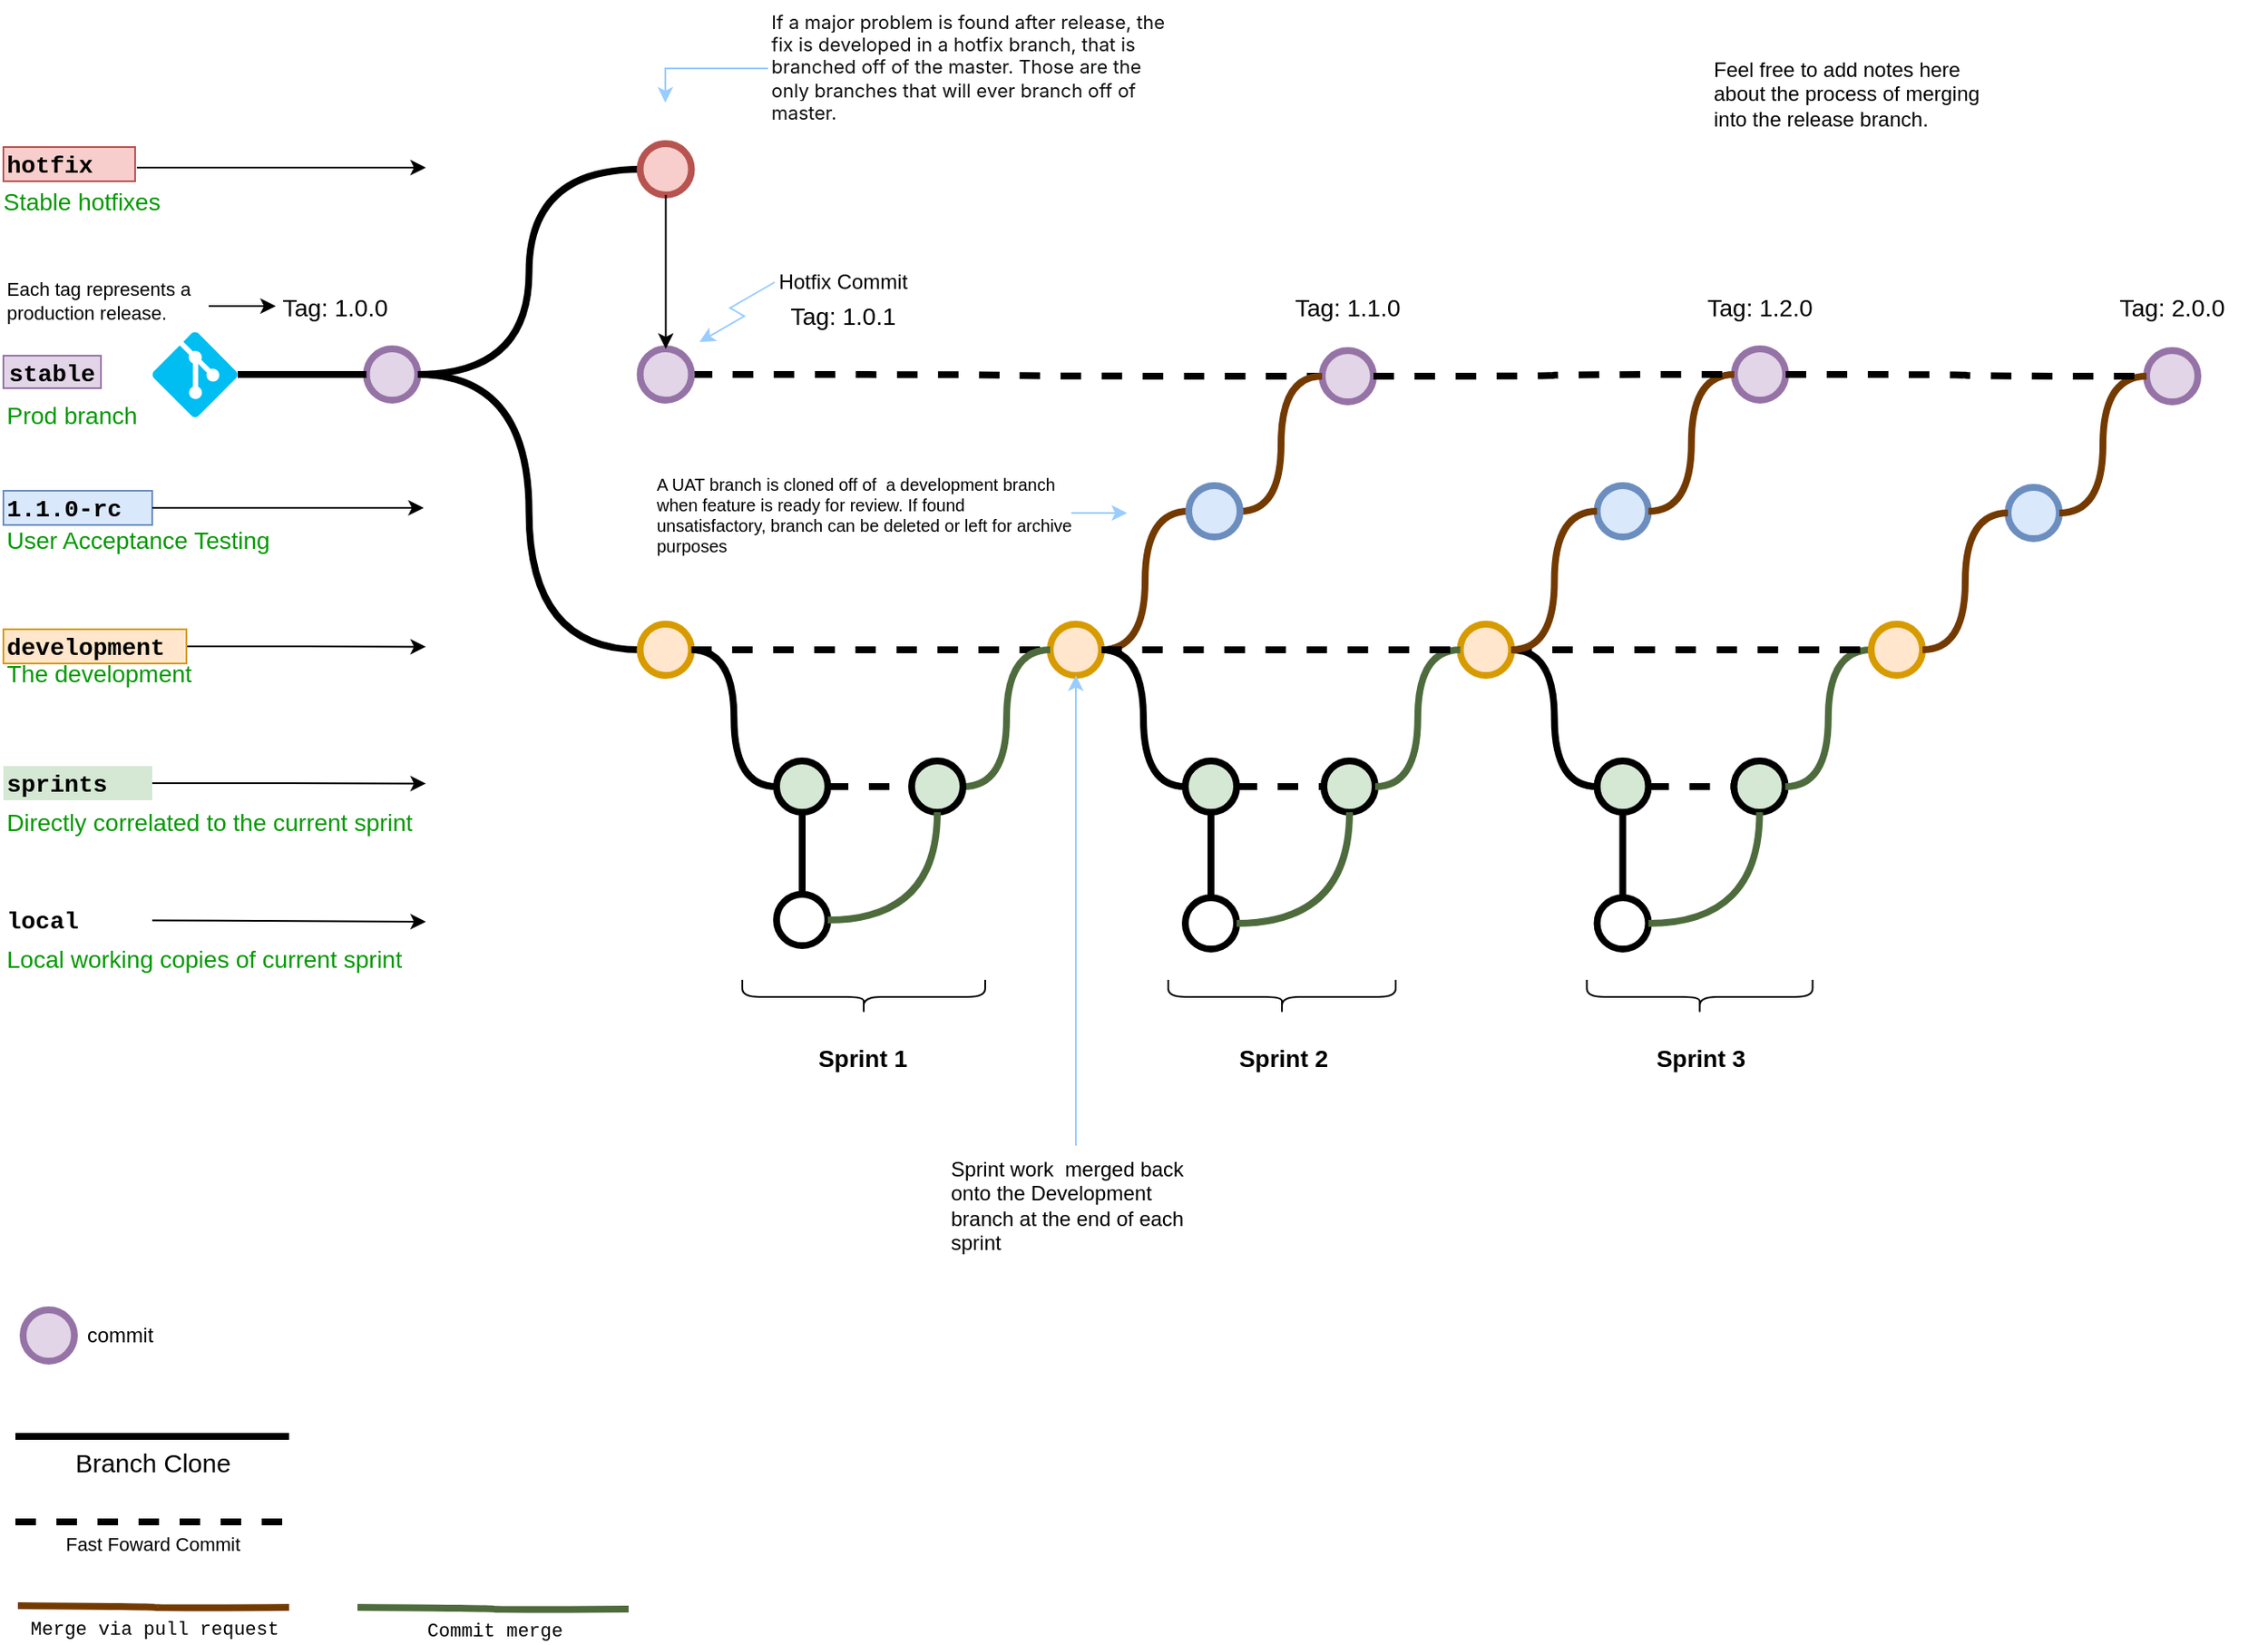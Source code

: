 <mxfile version="22.1.0" type="github">
  <diagram id="yPxyJZ8AM_hMuL3Unpa9" name="HW.GitFlow">
    <mxGraphModel dx="1024" dy="564" grid="1" gridSize="10" guides="1" tooltips="1" connect="1" arrows="1" fold="1" page="1" pageScale="1" pageWidth="1700" pageHeight="1100" math="0" shadow="0">
      <root>
        <mxCell id="0" />
        <mxCell id="1" parent="0" />
        <mxCell id="eTHWEqtKEvHJFxcrCYFt-80" style="edgeStyle=isometricEdgeStyle;rounded=0;orthogonalLoop=1;jettySize=auto;html=1;exitX=0;exitY=0.5;exitDx=0;exitDy=0;strokeColor=#99CCFF;" edge="1" parent="1" source="uWUnNED6HEl2aK5fdaIb-7">
          <mxGeometry relative="1" as="geometry">
            <mxPoint x="440" y="320" as="targetPoint" />
          </mxGeometry>
        </mxCell>
        <mxCell id="uWUnNED6HEl2aK5fdaIb-7" value="Hotfix Commit" style="text;html=1;strokeColor=none;fillColor=none;align=center;verticalAlign=middle;whiteSpace=wrap;overflow=hidden;" parent="1" vertex="1">
          <mxGeometry x="484" y="270" width="80" height="30" as="geometry" />
        </mxCell>
        <mxCell id="uWUnNED6HEl2aK5fdaIb-8" value="Fast Foward Commit" style="edgeStyle=orthogonalEdgeStyle;rounded=0;html=1;jettySize=auto;orthogonalLoop=1;plain-blue;endArrow=none;endFill=0;strokeWidth=4;strokeColor=#000000;dashed=1;verticalAlign=top;" parent="1" edge="1">
          <mxGeometry as="geometry">
            <mxPoint x="200" y="1010" as="targetPoint" />
            <mxPoint x="40.0" y="1010" as="sourcePoint" />
            <mxPoint as="offset" />
          </mxGeometry>
        </mxCell>
        <mxCell id="uWUnNED6HEl2aK5fdaIb-9" style="edgeStyle=orthogonalEdgeStyle;curved=1;rounded=0;html=1;exitX=1;exitY=0.5;exitPerimeter=0;entryX=0;entryY=0.5;entryPerimeter=0;endArrow=none;endFill=0;jettySize=auto;orthogonalLoop=1;strokeWidth=4;fontSize=15;entryDx=0;entryDy=0;exitDx=0;exitDy=0;" parent="1" source="uWUnNED6HEl2aK5fdaIb-10" target="uWUnNED6HEl2aK5fdaIb-69" edge="1">
          <mxGeometry relative="1" as="geometry">
            <mxPoint x="230" y="371" as="sourcePoint" />
            <mxPoint x="325" y="419" as="targetPoint" />
          </mxGeometry>
        </mxCell>
        <mxCell id="uWUnNED6HEl2aK5fdaIb-10" value="" style="verticalLabelPosition=bottom;verticalAlign=top;html=1;strokeWidth=4;shape=mxgraph.flowchart.on-page_reference;fillColor=#e1d5e7;strokeColor=#9673a6;" parent="1" vertex="1">
          <mxGeometry x="245.25" y="324" width="30" height="30" as="geometry" />
        </mxCell>
        <mxCell id="uWUnNED6HEl2aK5fdaIb-80" value="" style="edgeStyle=orthogonalEdgeStyle;curved=1;rounded=0;orthogonalLoop=1;jettySize=auto;html=1;endArrow=none;endFill=0;strokeWidth=4;entryX=0;entryY=0.5;entryDx=0;entryDy=0;entryPerimeter=0;exitX=1;exitY=0.5;exitDx=0;exitDy=0;exitPerimeter=0;dashed=1;" parent="1" source="9hBKPDzoitwpIBdzFDQ7-16" target="uWUnNED6HEl2aK5fdaIb-109" edge="1">
          <mxGeometry relative="1" as="geometry">
            <mxPoint x="734.5" y="330" as="targetPoint" />
            <mxPoint x="652.25" y="330" as="sourcePoint" />
          </mxGeometry>
        </mxCell>
        <mxCell id="uWUnNED6HEl2aK5fdaIb-109" value="" style="verticalLabelPosition=bottom;verticalAlign=top;html=1;strokeWidth=4;shape=mxgraph.flowchart.on-page_reference;strokeColor=#9673a6;fillColor=#e1d5e7;" parent="1" vertex="1">
          <mxGeometry x="804" y="325" width="30" height="30" as="geometry" />
        </mxCell>
        <mxCell id="uWUnNED6HEl2aK5fdaIb-13" value="stable" style="text;html=1;strokeColor=#9673a6;fillColor=#e1d5e7;align=center;verticalAlign=middle;whiteSpace=wrap;overflow=hidden;fontSize=14;fontStyle=1;fontFamily=Courier New;" parent="1" vertex="1">
          <mxGeometry x="33" y="328" width="57" height="19" as="geometry" />
        </mxCell>
        <mxCell id="uWUnNED6HEl2aK5fdaIb-20" value="1.1.0-rc" style="text;html=1;strokeColor=#6c8ebf;fillColor=#dae8fc;align=left;verticalAlign=middle;whiteSpace=wrap;overflow=hidden;fontSize=14;fontStyle=1;fontFamily=Courier New;" parent="1" vertex="1">
          <mxGeometry x="33" y="407" width="87" height="20" as="geometry" />
        </mxCell>
        <mxCell id="uWUnNED6HEl2aK5fdaIb-94" style="edgeStyle=orthogonalEdgeStyle;curved=1;rounded=0;orthogonalLoop=1;jettySize=auto;html=1;exitX=1;exitY=0.5;exitDx=0;exitDy=0;exitPerimeter=0;entryX=0;entryY=0.5;entryDx=0;entryDy=0;entryPerimeter=0;endArrow=none;endFill=0;strokeWidth=4;fontFamily=Courier New;fontColor=#009900;" parent="1" source="uWUnNED6HEl2aK5fdaIb-69" target="uWUnNED6HEl2aK5fdaIb-82" edge="1">
          <mxGeometry relative="1" as="geometry" />
        </mxCell>
        <mxCell id="uWUnNED6HEl2aK5fdaIb-69" value="" style="verticalLabelPosition=bottom;verticalAlign=top;html=1;strokeWidth=4;shape=mxgraph.flowchart.on-page_reference;strokeColor=#d79b00;fillColor=#ffe6cc;" parent="1" vertex="1">
          <mxGeometry x="405.25" y="485" width="30" height="30" as="geometry" />
        </mxCell>
        <mxCell id="uWUnNED6HEl2aK5fdaIb-96" value="" style="edgeStyle=orthogonalEdgeStyle;curved=1;rounded=0;orthogonalLoop=1;jettySize=auto;html=1;endArrow=none;endFill=0;strokeWidth=4;fontFamily=Courier New;fontColor=#009900;exitX=1;exitY=0.5;exitDx=0;exitDy=0;exitPerimeter=0;dashed=1;" parent="1" source="uWUnNED6HEl2aK5fdaIb-69" target="uWUnNED6HEl2aK5fdaIb-95" edge="1">
          <mxGeometry x="0.002" relative="1" as="geometry">
            <mxPoint x="624.75" y="495" as="sourcePoint" />
            <mxPoint as="offset" />
          </mxGeometry>
        </mxCell>
        <mxCell id="uWUnNED6HEl2aK5fdaIb-108" style="edgeStyle=orthogonalEdgeStyle;curved=1;rounded=0;orthogonalLoop=1;jettySize=auto;html=1;entryX=0;entryY=0.5;entryDx=0;entryDy=0;entryPerimeter=0;endArrow=none;endFill=0;strokeWidth=4;fontFamily=Courier New;fontColor=#733A00;strokeColor=#733A00;" parent="1" source="uWUnNED6HEl2aK5fdaIb-95" target="uWUnNED6HEl2aK5fdaIb-106" edge="1">
          <mxGeometry relative="1" as="geometry" />
        </mxCell>
        <mxCell id="uWUnNED6HEl2aK5fdaIb-95" value="" style="verticalLabelPosition=bottom;verticalAlign=top;html=1;strokeWidth=4;shape=mxgraph.flowchart.on-page_reference;strokeColor=#d79b00;fillColor=#ffe6cc;" parent="1" vertex="1">
          <mxGeometry x="645" y="485" width="30" height="30" as="geometry" />
        </mxCell>
        <mxCell id="eTHWEqtKEvHJFxcrCYFt-22" style="edgeStyle=orthogonalEdgeStyle;rounded=0;orthogonalLoop=1;jettySize=auto;html=1;exitX=1;exitY=0.5;exitDx=0;exitDy=0;" edge="1" parent="1" source="uWUnNED6HEl2aK5fdaIb-76">
          <mxGeometry relative="1" as="geometry">
            <mxPoint x="280" y="498.238" as="targetPoint" />
          </mxGeometry>
        </mxCell>
        <mxCell id="uWUnNED6HEl2aK5fdaIb-76" value="development" style="text;html=1;strokeColor=#d79b00;fillColor=#ffe6cc;align=left;verticalAlign=middle;whiteSpace=wrap;overflow=hidden;fontSize=14;fontStyle=1;fontFamily=Courier New;" parent="1" vertex="1">
          <mxGeometry x="33" y="488" width="107" height="20" as="geometry" />
        </mxCell>
        <mxCell id="uWUnNED6HEl2aK5fdaIb-81" value="" style="edgeStyle=orthogonalEdgeStyle;rounded=0;orthogonalLoop=1;jettySize=auto;html=1;endArrow=none;endFill=0;strokeWidth=4;dashed=1;" parent="1" source="uWUnNED6HEl2aK5fdaIb-82" target="uWUnNED6HEl2aK5fdaIb-84" edge="1">
          <mxGeometry relative="1" as="geometry" />
        </mxCell>
        <mxCell id="uWUnNED6HEl2aK5fdaIb-82" value="" style="verticalLabelPosition=bottom;verticalAlign=top;html=1;strokeWidth=4;shape=mxgraph.flowchart.on-page_reference;fillColor=#D5E8D4;strokeColor=#000000;fontColor=#ffffff;" parent="1" vertex="1">
          <mxGeometry x="485" y="565" width="30" height="30" as="geometry" />
        </mxCell>
        <mxCell id="uWUnNED6HEl2aK5fdaIb-97" style="edgeStyle=orthogonalEdgeStyle;curved=1;rounded=0;orthogonalLoop=1;jettySize=auto;html=1;exitX=1;exitY=0.5;exitDx=0;exitDy=0;exitPerimeter=0;entryX=0;entryY=0.5;entryDx=0;entryDy=0;entryPerimeter=0;endArrow=none;endFill=0;strokeWidth=4;fontFamily=Courier New;fontColor=#009900;strokeColor=#4E6B3D;" parent="1" source="uWUnNED6HEl2aK5fdaIb-84" target="uWUnNED6HEl2aK5fdaIb-95" edge="1">
          <mxGeometry relative="1" as="geometry" />
        </mxCell>
        <mxCell id="uWUnNED6HEl2aK5fdaIb-84" value="" style="verticalLabelPosition=bottom;verticalAlign=top;html=1;strokeWidth=4;shape=mxgraph.flowchart.on-page_reference;plain-purple;gradientColor=none;strokeColor=#000000;fillColor=#D5E8D4;" parent="1" vertex="1">
          <mxGeometry x="564" y="565" width="30" height="30" as="geometry" />
        </mxCell>
        <mxCell id="eTHWEqtKEvHJFxcrCYFt-21" style="edgeStyle=orthogonalEdgeStyle;rounded=0;orthogonalLoop=1;jettySize=auto;html=1;exitX=1;exitY=0.5;exitDx=0;exitDy=0;" edge="1" parent="1" source="uWUnNED6HEl2aK5fdaIb-86">
          <mxGeometry relative="1" as="geometry">
            <mxPoint x="280" y="578.238" as="targetPoint" />
          </mxGeometry>
        </mxCell>
        <mxCell id="uWUnNED6HEl2aK5fdaIb-86" value="sprints" style="text;html=1;strokeColor=none;fillColor=#D5E8D4;align=left;verticalAlign=middle;whiteSpace=wrap;overflow=hidden;fontSize=14;fontStyle=1;fontFamily=Courier New;" parent="1" vertex="1">
          <mxGeometry x="33" y="568" width="87" height="20" as="geometry" />
        </mxCell>
        <mxCell id="uWUnNED6HEl2aK5fdaIb-87" value="The development" style="text;html=1;strokeColor=none;fillColor=none;align=left;verticalAlign=middle;whiteSpace=wrap;overflow=hidden;fontSize=14;fontStyle=0;fontColor=#009900;" parent="1" vertex="1">
          <mxGeometry x="33" y="503" width="240" height="20" as="geometry" />
        </mxCell>
        <mxCell id="uWUnNED6HEl2aK5fdaIb-88" value="Directly correlated to the current sprint" style="text;html=1;strokeColor=none;fillColor=none;align=left;verticalAlign=middle;whiteSpace=wrap;overflow=hidden;fontSize=14;fontStyle=0;fontColor=#009900;" parent="1" vertex="1">
          <mxGeometry x="33" y="588" width="254.25" height="25" as="geometry" />
        </mxCell>
        <mxCell id="uWUnNED6HEl2aK5fdaIb-89" value="User Acceptance Testing" style="text;html=1;strokeColor=none;fillColor=none;align=left;verticalAlign=middle;whiteSpace=wrap;overflow=hidden;fontSize=14;fontStyle=0;fontColor=#009900;" parent="1" vertex="1">
          <mxGeometry x="33" y="425" width="240" height="20" as="geometry" />
        </mxCell>
        <mxCell id="uWUnNED6HEl2aK5fdaIb-90" value="Prod branch" style="text;html=1;strokeColor=none;fillColor=none;align=left;verticalAlign=middle;whiteSpace=wrap;overflow=hidden;fontSize=14;fontStyle=0;fontColor=#009900;" parent="1" vertex="1">
          <mxGeometry x="33" y="352" width="146.75" height="20" as="geometry" />
        </mxCell>
        <mxCell id="uWUnNED6HEl2aK5fdaIb-93" value="" style="endArrow=classic;html=1;strokeWidth=1;fontFamily=Courier New;fontColor=#009900;entryX=1;entryY=0.5;entryDx=0;entryDy=0;exitX=1;exitY=0.5;exitDx=0;exitDy=0;" parent="1" edge="1" source="uWUnNED6HEl2aK5fdaIb-20">
          <mxGeometry width="50" height="50" relative="1" as="geometry">
            <mxPoint x="160" y="419" as="sourcePoint" />
            <mxPoint x="278.75" y="417" as="targetPoint" />
          </mxGeometry>
        </mxCell>
        <mxCell id="uWUnNED6HEl2aK5fdaIb-103" value="Tag: 1.0.0" style="text;html=1;strokeColor=none;fillColor=none;align=center;verticalAlign=middle;whiteSpace=wrap;overflow=hidden;fontSize=14;" parent="1" vertex="1">
          <mxGeometry x="192.25" y="289" width="70" height="20" as="geometry" />
        </mxCell>
        <mxCell id="uWUnNED6HEl2aK5fdaIb-115" style="edgeStyle=orthogonalEdgeStyle;curved=1;rounded=0;orthogonalLoop=1;jettySize=auto;html=1;entryX=0;entryY=0.5;entryDx=0;entryDy=0;entryPerimeter=0;endArrow=none;endFill=0;strokeWidth=4;fontFamily=Courier New;fontColor=#009900;strokeColor=#733A00;" parent="1" source="uWUnNED6HEl2aK5fdaIb-106" target="uWUnNED6HEl2aK5fdaIb-109" edge="1">
          <mxGeometry relative="1" as="geometry" />
        </mxCell>
        <mxCell id="uWUnNED6HEl2aK5fdaIb-116" value="Tag: 1.1.0" style="text;html=1;strokeColor=none;fillColor=none;align=center;verticalAlign=middle;whiteSpace=wrap;overflow=hidden;fontSize=14;" parent="1" vertex="1">
          <mxGeometry x="764" y="289" width="110" height="20" as="geometry" />
        </mxCell>
        <mxCell id="uWUnNED6HEl2aK5fdaIb-117" value="" style="endArrow=classic;html=1;strokeWidth=1;fontFamily=Courier New;fontColor=#009900;exitX=0.5;exitY=0;exitDx=0;exitDy=0;entryX=0.5;entryY=1;entryDx=0;entryDy=0;entryPerimeter=0;strokeColor=#99CCFF;" parent="1" source="fSnZ5vnYTslC5NarKmr_-5" edge="1" target="uWUnNED6HEl2aK5fdaIb-95">
          <mxGeometry width="50" height="50" relative="1" as="geometry">
            <mxPoint x="820.935" y="739.0" as="sourcePoint" />
            <mxPoint x="819.06" y="523" as="targetPoint" />
          </mxGeometry>
        </mxCell>
        <mxCell id="eTHWEqtKEvHJFxcrCYFt-83" style="edgeStyle=orthogonalEdgeStyle;rounded=0;orthogonalLoop=1;jettySize=auto;html=1;exitX=1;exitY=0.5;exitDx=0;exitDy=0;strokeColor=#99CCFF;" edge="1" parent="1" source="fSnZ5vnYTslC5NarKmr_-4">
          <mxGeometry relative="1" as="geometry">
            <mxPoint x="690" y="420.19" as="targetPoint" />
          </mxGeometry>
        </mxCell>
        <mxCell id="fSnZ5vnYTslC5NarKmr_-4" value="&lt;span style=&quot;font-size: 10px;&quot;&gt;A UAT branch is cloned off of&amp;nbsp; a development&amp;nbsp;branch when feature is ready for review. If found unsatisfactory, branch can be deleted or left for archive purposes&lt;br style=&quot;font-size: 10px;&quot;&gt;&lt;/span&gt;" style="text;html=1;strokeColor=none;fillColor=none;align=left;verticalAlign=top;whiteSpace=wrap;overflow=hidden;fontSize=10;fontStyle=0;fontColor=#000000;" parent="1" vertex="1">
          <mxGeometry x="412.62" y="390.5" width="244.75" height="59" as="geometry" />
        </mxCell>
        <mxCell id="fSnZ5vnYTslC5NarKmr_-9" value="" style="edgeStyle=orthogonalEdgeStyle;rounded=0;orthogonalLoop=1;jettySize=auto;html=1;fontSize=12;fontColor=#000000;entryX=0;entryY=0.5;entryDx=0;entryDy=0;" parent="1" source="fSnZ5vnYTslC5NarKmr_-8" target="uWUnNED6HEl2aK5fdaIb-103" edge="1">
          <mxGeometry relative="1" as="geometry">
            <mxPoint x="172.25" y="299" as="targetPoint" />
            <Array as="points">
              <mxPoint x="172.25" y="299" />
              <mxPoint x="172.25" y="299" />
            </Array>
          </mxGeometry>
        </mxCell>
        <mxCell id="fSnZ5vnYTslC5NarKmr_-8" value="&lt;span style=&quot;text-align: center; font-size: 11px;&quot;&gt;Each tag represents a production release.&lt;/span&gt;" style="text;html=1;strokeColor=none;fillColor=none;align=left;verticalAlign=middle;whiteSpace=wrap;overflow=hidden;fontSize=11;fontStyle=0;fontColor=#000000;" parent="1" vertex="1">
          <mxGeometry x="33" y="277" width="120" height="38" as="geometry" />
        </mxCell>
        <mxCell id="9hBKPDzoitwpIBdzFDQ7-15" value="&lt;span style=&quot;text-align: center&quot;&gt;Feel free to add notes here about the process of merging into the release branch.&lt;br&gt;&lt;br&gt;&lt;/span&gt;" style="text;html=1;strokeColor=none;fillColor=none;align=left;verticalAlign=middle;whiteSpace=wrap;overflow=hidden;fontSize=12;fontStyle=0;fontColor=#000000;" parent="1" vertex="1">
          <mxGeometry x="1031" y="141" width="167.75" height="81" as="geometry" />
        </mxCell>
        <mxCell id="9hBKPDzoitwpIBdzFDQ7-16" value="" style="verticalLabelPosition=bottom;verticalAlign=top;html=1;strokeWidth=4;shape=mxgraph.flowchart.on-page_reference;strokeColor=#9673a6;fillColor=#e1d5e7;" parent="1" vertex="1">
          <mxGeometry x="405.25" y="324" width="30" height="30" as="geometry" />
        </mxCell>
        <mxCell id="9hBKPDzoitwpIBdzFDQ7-61" value="Tag: 1.0.1" style="text;html=1;strokeColor=none;fillColor=none;align=center;verticalAlign=middle;whiteSpace=wrap;overflow=hidden;fontSize=14;" parent="1" vertex="1">
          <mxGeometry x="489" y="294" width="70" height="20" as="geometry" />
        </mxCell>
        <mxCell id="eTHWEqtKEvHJFxcrCYFt-82" style="edgeStyle=orthogonalEdgeStyle;rounded=0;orthogonalLoop=1;jettySize=auto;html=1;exitX=0;exitY=0.5;exitDx=0;exitDy=0;strokeColor=#99CCFF;" edge="1" parent="1" source="eTHWEqtKEvHJFxcrCYFt-2">
          <mxGeometry relative="1" as="geometry">
            <mxPoint x="420" y="180" as="targetPoint" />
            <Array as="points">
              <mxPoint x="420" y="160" />
            </Array>
          </mxGeometry>
        </mxCell>
        <mxCell id="eTHWEqtKEvHJFxcrCYFt-2" value="&lt;span style=&quot;color: rgb(12, 13, 14); font-family: -apple-system, BlinkMacSystemFont, &amp;quot;Segoe UI Adjusted&amp;quot;, &amp;quot;Segoe UI&amp;quot;, &amp;quot;Liberation Sans&amp;quot;, sans-serif; font-size: 11px; font-style: normal; font-variant-ligatures: normal; font-variant-caps: normal; font-weight: 400; letter-spacing: normal; orphans: 2; text-align: left; text-indent: 0px; text-transform: none; widows: 2; word-spacing: 0px; -webkit-text-stroke-width: 0px; background-color: rgb(255, 255, 255); text-decoration-thickness: initial; text-decoration-style: initial; text-decoration-color: initial; float: none; display: inline !important;&quot;&gt;If a major problem is found after release, the fix is developed in a hotfix branch, that is branched off of the master. Those are the only branches that will ever branch off of master.&lt;/span&gt;" style="text;whiteSpace=wrap;html=1;fontSize=11;" vertex="1" parent="1">
          <mxGeometry x="480" y="120" width="236.5" height="80" as="geometry" />
        </mxCell>
        <mxCell id="eTHWEqtKEvHJFxcrCYFt-6" style="edgeStyle=orthogonalEdgeStyle;curved=1;rounded=0;html=1;exitX=1;exitY=0.5;exitPerimeter=0;entryX=0;entryY=0.5;entryPerimeter=0;endArrow=none;endFill=0;jettySize=auto;orthogonalLoop=1;strokeWidth=4;fontSize=15;entryDx=0;entryDy=0;exitDx=0;exitDy=0;" edge="1" parent="1" source="uWUnNED6HEl2aK5fdaIb-10" target="eTHWEqtKEvHJFxcrCYFt-4">
          <mxGeometry relative="1" as="geometry">
            <mxPoint x="339.5" y="169" as="sourcePoint" />
            <mxPoint x="387.5" y="254" as="targetPoint" />
          </mxGeometry>
        </mxCell>
        <mxCell id="eTHWEqtKEvHJFxcrCYFt-4" value="" style="verticalLabelPosition=bottom;verticalAlign=top;html=1;strokeWidth=4;shape=mxgraph.flowchart.on-page_reference;strokeColor=#b85450;fillColor=#f8cecc;" vertex="1" parent="1">
          <mxGeometry x="405.25" y="204" width="30" height="30" as="geometry" />
        </mxCell>
        <mxCell id="eTHWEqtKEvHJFxcrCYFt-7" style="edgeStyle=orthogonalEdgeStyle;rounded=0;orthogonalLoop=1;jettySize=auto;html=1;exitX=0.5;exitY=1;exitDx=0;exitDy=0;exitPerimeter=0;entryX=0.5;entryY=0;entryDx=0;entryDy=0;entryPerimeter=0;" edge="1" parent="1" source="eTHWEqtKEvHJFxcrCYFt-4" target="9hBKPDzoitwpIBdzFDQ7-16">
          <mxGeometry relative="1" as="geometry" />
        </mxCell>
        <mxCell id="eTHWEqtKEvHJFxcrCYFt-8" value="" style="endArrow=classic;html=1;strokeWidth=1;fontFamily=Courier New;fontColor=#009900;" edge="1" parent="1">
          <mxGeometry width="50" height="50" relative="1" as="geometry">
            <mxPoint x="111" y="218" as="sourcePoint" />
            <mxPoint x="280" y="218" as="targetPoint" />
          </mxGeometry>
        </mxCell>
        <mxCell id="eTHWEqtKEvHJFxcrCYFt-9" value="hotfix" style="text;html=1;strokeColor=#b85450;fillColor=#f8cecc;align=left;verticalAlign=middle;whiteSpace=wrap;overflow=hidden;fontSize=14;fontStyle=1;fontFamily=Courier New;" vertex="1" parent="1">
          <mxGeometry x="33" y="206" width="77" height="20" as="geometry" />
        </mxCell>
        <mxCell id="eTHWEqtKEvHJFxcrCYFt-10" value="Stable hotfixes" style="text;html=1;strokeColor=none;fillColor=none;align=left;verticalAlign=middle;whiteSpace=wrap;overflow=hidden;fontSize=14;fontStyle=0;fontColor=#009900;" vertex="1" parent="1">
          <mxGeometry x="31" y="227" width="240" height="20" as="geometry" />
        </mxCell>
        <mxCell id="eTHWEqtKEvHJFxcrCYFt-12" value="" style="verticalLabelPosition=bottom;verticalAlign=top;html=1;strokeWidth=4;shape=mxgraph.flowchart.on-page_reference;fillColor=none;" vertex="1" parent="1">
          <mxGeometry x="485" y="643" width="30" height="30" as="geometry" />
        </mxCell>
        <mxCell id="eTHWEqtKEvHJFxcrCYFt-14" value="" style="edgeStyle=orthogonalEdgeStyle;rounded=0;orthogonalLoop=1;jettySize=auto;html=1;endArrow=none;endFill=0;strokeWidth=4;exitX=0.5;exitY=1;exitDx=0;exitDy=0;exitPerimeter=0;entryX=0.5;entryY=0;entryDx=0;entryDy=0;entryPerimeter=0;" edge="1" parent="1" source="uWUnNED6HEl2aK5fdaIb-82" target="eTHWEqtKEvHJFxcrCYFt-12">
          <mxGeometry relative="1" as="geometry">
            <mxPoint x="451" y="629" as="sourcePoint" />
            <mxPoint x="532" y="629" as="targetPoint" />
          </mxGeometry>
        </mxCell>
        <mxCell id="eTHWEqtKEvHJFxcrCYFt-15" value="local" style="text;html=1;align=left;verticalAlign=middle;whiteSpace=wrap;overflow=hidden;fontSize=14;fontStyle=1;fontFamily=Courier New;fillColor=none;" vertex="1" parent="1">
          <mxGeometry x="33" y="648" width="87" height="20" as="geometry" />
        </mxCell>
        <mxCell id="eTHWEqtKEvHJFxcrCYFt-16" value="Local working copies of current sprint" style="text;html=1;strokeColor=none;fillColor=none;align=left;verticalAlign=middle;whiteSpace=wrap;overflow=hidden;fontSize=14;fontStyle=0;fontColor=#009900;" vertex="1" parent="1">
          <mxGeometry x="33" y="668" width="254.25" height="25" as="geometry" />
        </mxCell>
        <mxCell id="eTHWEqtKEvHJFxcrCYFt-17" value="" style="endArrow=classic;html=1;strokeWidth=1;fontFamily=Courier New;fontColor=#009900;" edge="1" parent="1" source="eTHWEqtKEvHJFxcrCYFt-15">
          <mxGeometry width="50" height="50" relative="1" as="geometry">
            <mxPoint x="151" y="657.5" as="sourcePoint" />
            <mxPoint x="280" y="659" as="targetPoint" />
          </mxGeometry>
        </mxCell>
        <mxCell id="eTHWEqtKEvHJFxcrCYFt-18" style="edgeStyle=orthogonalEdgeStyle;curved=1;rounded=0;orthogonalLoop=1;jettySize=auto;html=1;exitX=1;exitY=0.5;exitDx=0;exitDy=0;exitPerimeter=0;entryX=0.5;entryY=1;entryDx=0;entryDy=0;entryPerimeter=0;endArrow=none;endFill=0;strokeWidth=4;fontFamily=Courier New;fontColor=#009900;fillColor=#d5e8d4;strokeColor=#4E6B3D;" edge="1" parent="1" source="eTHWEqtKEvHJFxcrCYFt-12" target="uWUnNED6HEl2aK5fdaIb-84">
          <mxGeometry relative="1" as="geometry">
            <mxPoint x="508" y="659" as="sourcePoint" />
            <mxPoint x="562" y="738" as="targetPoint" />
          </mxGeometry>
        </mxCell>
        <mxCell id="eTHWEqtKEvHJFxcrCYFt-24" value="" style="verticalLabelPosition=bottom;verticalAlign=top;html=1;strokeWidth=4;shape=mxgraph.flowchart.on-page_reference;plain-purple;gradientColor=none;strokeColor=#000000;fillColor=#D5E8D4;direction=south;" vertex="1" parent="1">
          <mxGeometry x="724" y="565" width="30" height="30" as="geometry" />
        </mxCell>
        <mxCell id="eTHWEqtKEvHJFxcrCYFt-27" style="edgeStyle=orthogonalEdgeStyle;curved=1;rounded=0;orthogonalLoop=1;jettySize=auto;html=1;endArrow=none;endFill=0;strokeWidth=4;fontFamily=Courier New;fontColor=#009900;entryX=0.5;entryY=1;entryDx=0;entryDy=0;entryPerimeter=0;exitX=1;exitY=0.5;exitDx=0;exitDy=0;exitPerimeter=0;" edge="1" parent="1" source="uWUnNED6HEl2aK5fdaIb-95" target="eTHWEqtKEvHJFxcrCYFt-24">
          <mxGeometry relative="1" as="geometry">
            <mxPoint x="835" y="594" as="sourcePoint" />
            <mxPoint x="924" y="514" as="targetPoint" />
          </mxGeometry>
        </mxCell>
        <mxCell id="eTHWEqtKEvHJFxcrCYFt-28" value="" style="edgeStyle=orthogonalEdgeStyle;rounded=0;orthogonalLoop=1;jettySize=auto;html=1;endArrow=none;endFill=0;strokeWidth=4;entryX=0.5;entryY=0;entryDx=0;entryDy=0;entryPerimeter=0;exitX=1;exitY=0.5;exitDx=0;exitDy=0;exitPerimeter=0;" edge="1" target="eTHWEqtKEvHJFxcrCYFt-29" parent="1" source="eTHWEqtKEvHJFxcrCYFt-24">
          <mxGeometry relative="1" as="geometry">
            <mxPoint x="739" y="619" as="sourcePoint" />
            <mxPoint x="771" y="628" as="targetPoint" />
          </mxGeometry>
        </mxCell>
        <mxCell id="eTHWEqtKEvHJFxcrCYFt-29" value="" style="verticalLabelPosition=bottom;verticalAlign=top;html=1;strokeWidth=4;shape=mxgraph.flowchart.on-page_reference;fillColor=none;" vertex="1" parent="1">
          <mxGeometry x="724" y="645" width="30" height="30" as="geometry" />
        </mxCell>
        <mxCell id="eTHWEqtKEvHJFxcrCYFt-30" value="" style="verticalLabelPosition=bottom;verticalAlign=top;html=1;strokeWidth=4;shape=mxgraph.flowchart.on-page_reference;plain-purple;gradientColor=none;strokeColor=#000000;fillColor=#D5E8D4;direction=south;" vertex="1" parent="1">
          <mxGeometry x="805" y="565" width="30" height="30" as="geometry" />
        </mxCell>
        <mxCell id="eTHWEqtKEvHJFxcrCYFt-31" style="edgeStyle=orthogonalEdgeStyle;curved=1;rounded=0;orthogonalLoop=1;jettySize=auto;html=1;exitX=1;exitY=0.5;exitDx=0;exitDy=0;exitPerimeter=0;entryX=1;entryY=0.5;entryDx=0;entryDy=0;entryPerimeter=0;endArrow=none;endFill=0;strokeWidth=4;fontFamily=Courier New;fontColor=#009900;strokeColor=#4E6B3D;" edge="1" parent="1" source="eTHWEqtKEvHJFxcrCYFt-29" target="eTHWEqtKEvHJFxcrCYFt-30">
          <mxGeometry relative="1" as="geometry">
            <mxPoint x="800" y="717" as="sourcePoint" />
            <mxPoint x="904" y="613" as="targetPoint" />
          </mxGeometry>
        </mxCell>
        <mxCell id="eTHWEqtKEvHJFxcrCYFt-32" value="" style="edgeStyle=orthogonalEdgeStyle;rounded=0;orthogonalLoop=1;jettySize=auto;html=1;endArrow=none;endFill=0;strokeWidth=4;dashed=1;exitX=0.5;exitY=0;exitDx=0;exitDy=0;exitPerimeter=0;entryX=0.5;entryY=1;entryDx=0;entryDy=0;entryPerimeter=0;" edge="1" parent="1" source="eTHWEqtKEvHJFxcrCYFt-24" target="eTHWEqtKEvHJFxcrCYFt-30">
          <mxGeometry relative="1" as="geometry">
            <mxPoint x="756" y="577.76" as="sourcePoint" />
            <mxPoint x="820" y="599" as="targetPoint" />
          </mxGeometry>
        </mxCell>
        <mxCell id="eTHWEqtKEvHJFxcrCYFt-33" value="" style="shape=curlyBracket;whiteSpace=wrap;html=1;rounded=1;flipH=1;labelPosition=center;verticalLabelPosition=middle;align=center;verticalAlign=middle;rotation=90;textDirection=ltr;horizontal=0;size=0.5;" vertex="1" parent="1">
          <mxGeometry x="526" y="632" width="20" height="142" as="geometry" />
        </mxCell>
        <mxCell id="fSnZ5vnYTslC5NarKmr_-5" value="&lt;div style=&quot;&quot;&gt;Sprint work&amp;nbsp; merged back onto the Development branch at the end of each sprint&lt;/div&gt;" style="text;html=1;strokeColor=none;fillColor=none;align=left;verticalAlign=top;whiteSpace=wrap;overflow=hidden;fontSize=12;fontStyle=0;fontColor=#000000;" parent="1" vertex="1">
          <mxGeometry x="585" y="790" width="150" height="71" as="geometry" />
        </mxCell>
        <mxCell id="eTHWEqtKEvHJFxcrCYFt-37" value="Sprint 1" style="text;strokeColor=none;fillColor=none;html=1;fontSize=14;fontStyle=1;verticalAlign=middle;align=center;" vertex="1" parent="1">
          <mxGeometry x="485" y="719" width="100" height="40" as="geometry" />
        </mxCell>
        <mxCell id="eTHWEqtKEvHJFxcrCYFt-38" value="" style="shape=curlyBracket;whiteSpace=wrap;html=1;rounded=1;flipH=1;labelPosition=center;verticalLabelPosition=middle;align=center;verticalAlign=middle;rotation=90;textDirection=ltr;horizontal=0;size=0.5;" vertex="1" parent="1">
          <mxGeometry x="770.5" y="636.5" width="20" height="133" as="geometry" />
        </mxCell>
        <mxCell id="eTHWEqtKEvHJFxcrCYFt-39" value="Sprint 2" style="text;strokeColor=none;fillColor=none;html=1;fontSize=14;fontStyle=1;verticalAlign=middle;align=center;" vertex="1" parent="1">
          <mxGeometry x="730.5" y="719" width="100" height="40" as="geometry" />
        </mxCell>
        <mxCell id="eTHWEqtKEvHJFxcrCYFt-40" value="" style="verticalLabelPosition=bottom;verticalAlign=top;html=1;strokeWidth=4;shape=mxgraph.flowchart.on-page_reference;strokeColor=#d79b00;fillColor=#ffe6cc;" vertex="1" parent="1">
          <mxGeometry x="884.75" y="485" width="30" height="30" as="geometry" />
        </mxCell>
        <mxCell id="eTHWEqtKEvHJFxcrCYFt-42" style="edgeStyle=orthogonalEdgeStyle;curved=1;rounded=0;orthogonalLoop=1;jettySize=auto;html=1;exitX=0.5;exitY=0;exitDx=0;exitDy=0;exitPerimeter=0;entryX=0;entryY=0.5;entryDx=0;entryDy=0;entryPerimeter=0;endArrow=none;endFill=0;strokeWidth=4;fontFamily=Courier New;fontColor=#009900;strokeColor=#4E6B3D;" edge="1" parent="1" source="eTHWEqtKEvHJFxcrCYFt-30" target="eTHWEqtKEvHJFxcrCYFt-40">
          <mxGeometry relative="1" as="geometry">
            <mxPoint x="1090" y="613" as="sourcePoint" />
            <mxPoint x="1181" y="533" as="targetPoint" />
          </mxGeometry>
        </mxCell>
        <mxCell id="eTHWEqtKEvHJFxcrCYFt-43" value="" style="edgeStyle=orthogonalEdgeStyle;curved=1;rounded=0;orthogonalLoop=1;jettySize=auto;html=1;endArrow=none;endFill=0;strokeWidth=4;fontFamily=Courier New;fontColor=#009900;exitX=1;exitY=0.5;exitDx=0;exitDy=0;exitPerimeter=0;dashed=1;entryX=0;entryY=0.5;entryDx=0;entryDy=0;entryPerimeter=0;" edge="1" parent="1" source="uWUnNED6HEl2aK5fdaIb-95" target="eTHWEqtKEvHJFxcrCYFt-40">
          <mxGeometry relative="1" as="geometry">
            <mxPoint x="1208" y="609" as="sourcePoint" />
            <mxPoint x="1080" y="499" as="targetPoint" />
          </mxGeometry>
        </mxCell>
        <mxCell id="eTHWEqtKEvHJFxcrCYFt-44" value="" style="verticalLabelPosition=bottom;verticalAlign=top;html=1;strokeWidth=4;shape=mxgraph.flowchart.on-page_reference;plain-purple;gradientColor=none;strokeColor=#000000;fillColor=#D5E8D4;direction=south;" vertex="1" parent="1">
          <mxGeometry x="964.75" y="565" width="30" height="30" as="geometry" />
        </mxCell>
        <mxCell id="eTHWEqtKEvHJFxcrCYFt-45" value="" style="edgeStyle=orthogonalEdgeStyle;rounded=0;orthogonalLoop=1;jettySize=auto;html=1;endArrow=none;endFill=0;strokeWidth=4;entryX=0.5;entryY=0;entryDx=0;entryDy=0;entryPerimeter=0;exitX=1;exitY=0.5;exitDx=0;exitDy=0;exitPerimeter=0;" edge="1" source="eTHWEqtKEvHJFxcrCYFt-44" target="eTHWEqtKEvHJFxcrCYFt-46" parent="1">
          <mxGeometry relative="1" as="geometry">
            <mxPoint x="982.75" y="619" as="sourcePoint" />
            <mxPoint x="1014.75" y="628" as="targetPoint" />
          </mxGeometry>
        </mxCell>
        <mxCell id="eTHWEqtKEvHJFxcrCYFt-46" value="" style="verticalLabelPosition=bottom;verticalAlign=top;html=1;strokeWidth=4;shape=mxgraph.flowchart.on-page_reference;fillColor=none;" vertex="1" parent="1">
          <mxGeometry x="964.75" y="645" width="30" height="30" as="geometry" />
        </mxCell>
        <mxCell id="eTHWEqtKEvHJFxcrCYFt-47" value="" style="verticalLabelPosition=bottom;verticalAlign=top;html=1;strokeWidth=4;shape=mxgraph.flowchart.on-page_reference;plain-purple;gradientColor=none;strokeColor=#000000;fillColor=#D5E8D4;direction=south;" vertex="1" parent="1">
          <mxGeometry x="1044.75" y="565" width="30" height="30" as="geometry" />
        </mxCell>
        <mxCell id="eTHWEqtKEvHJFxcrCYFt-48" style="edgeStyle=orthogonalEdgeStyle;curved=1;rounded=0;orthogonalLoop=1;jettySize=auto;html=1;exitX=1;exitY=0.5;exitDx=0;exitDy=0;exitPerimeter=0;entryX=1;entryY=0.5;entryDx=0;entryDy=0;entryPerimeter=0;endArrow=none;endFill=0;strokeWidth=4;fontFamily=Courier New;fontColor=#009900;strokeColor=#4E6B3D;" edge="1" source="eTHWEqtKEvHJFxcrCYFt-46" target="eTHWEqtKEvHJFxcrCYFt-47" parent="1">
          <mxGeometry relative="1" as="geometry">
            <mxPoint x="1043.75" y="717" as="sourcePoint" />
            <mxPoint x="1147.75" y="613" as="targetPoint" />
          </mxGeometry>
        </mxCell>
        <mxCell id="eTHWEqtKEvHJFxcrCYFt-49" value="" style="edgeStyle=orthogonalEdgeStyle;rounded=0;orthogonalLoop=1;jettySize=auto;html=1;endArrow=none;endFill=0;strokeWidth=4;dashed=1;exitX=0.5;exitY=0;exitDx=0;exitDy=0;exitPerimeter=0;entryX=0.5;entryY=1;entryDx=0;entryDy=0;entryPerimeter=0;" edge="1" source="eTHWEqtKEvHJFxcrCYFt-44" target="eTHWEqtKEvHJFxcrCYFt-47" parent="1">
          <mxGeometry relative="1" as="geometry">
            <mxPoint x="999.75" y="577.76" as="sourcePoint" />
            <mxPoint x="1063.75" y="599" as="targetPoint" />
          </mxGeometry>
        </mxCell>
        <mxCell id="eTHWEqtKEvHJFxcrCYFt-50" value="" style="shape=curlyBracket;whiteSpace=wrap;html=1;rounded=1;flipH=1;labelPosition=center;verticalLabelPosition=middle;align=center;verticalAlign=middle;rotation=90;textDirection=ltr;horizontal=0;size=0.5;" vertex="1" parent="1">
          <mxGeometry x="1014.75" y="637" width="20" height="132" as="geometry" />
        </mxCell>
        <mxCell id="eTHWEqtKEvHJFxcrCYFt-51" value="Sprint 3" style="text;strokeColor=none;fillColor=none;html=1;fontSize=14;fontStyle=1;verticalAlign=middle;align=center;" vertex="1" parent="1">
          <mxGeometry x="975" y="719" width="100" height="40" as="geometry" />
        </mxCell>
        <mxCell id="eTHWEqtKEvHJFxcrCYFt-52" style="edgeStyle=orthogonalEdgeStyle;curved=1;rounded=0;orthogonalLoop=1;jettySize=auto;html=1;entryX=0;entryY=0.5;entryDx=0;entryDy=0;entryPerimeter=0;endArrow=none;endFill=0;strokeWidth=4;fontFamily=Courier New;fontColor=#009900;exitX=0.5;exitY=0;exitDx=0;exitDy=0;exitPerimeter=0;strokeColor=#4E6B3D;" edge="1" source="eTHWEqtKEvHJFxcrCYFt-47" parent="1" target="eTHWEqtKEvHJFxcrCYFt-64">
          <mxGeometry relative="1" as="geometry">
            <mxPoint x="1195" y="580" as="sourcePoint" />
            <mxPoint x="1292.75" y="499" as="targetPoint" />
          </mxGeometry>
        </mxCell>
        <mxCell id="eTHWEqtKEvHJFxcrCYFt-53" style="edgeStyle=orthogonalEdgeStyle;curved=1;rounded=0;orthogonalLoop=1;jettySize=auto;html=1;endArrow=none;endFill=0;strokeWidth=4;fontFamily=Courier New;fontColor=#009900;entryX=0.5;entryY=1;entryDx=0;entryDy=0;entryPerimeter=0;exitX=1;exitY=0.5;exitDx=0;exitDy=0;exitPerimeter=0;" edge="1" target="eTHWEqtKEvHJFxcrCYFt-44" parent="1" source="eTHWEqtKEvHJFxcrCYFt-40">
          <mxGeometry relative="1" as="geometry">
            <mxPoint x="958.75" y="499" as="sourcePoint" />
            <mxPoint x="1047.75" y="514" as="targetPoint" />
          </mxGeometry>
        </mxCell>
        <mxCell id="eTHWEqtKEvHJFxcrCYFt-54" value="" style="edgeStyle=orthogonalEdgeStyle;curved=1;rounded=0;orthogonalLoop=1;jettySize=auto;html=1;endArrow=none;endFill=0;strokeWidth=4;fontFamily=Courier New;fontColor=#009900;exitX=1;exitY=0.5;exitDx=0;exitDy=0;exitPerimeter=0;dashed=1;entryX=0;entryY=0.5;entryDx=0;entryDy=0;entryPerimeter=0;" edge="1" parent="1" source="eTHWEqtKEvHJFxcrCYFt-40" target="eTHWEqtKEvHJFxcrCYFt-64">
          <mxGeometry relative="1" as="geometry">
            <mxPoint x="958.75" y="499" as="sourcePoint" />
            <mxPoint x="1292.75" y="499" as="targetPoint" />
          </mxGeometry>
        </mxCell>
        <mxCell id="eTHWEqtKEvHJFxcrCYFt-55" value="" style="verticalLabelPosition=bottom;verticalAlign=top;html=1;strokeWidth=4;shape=mxgraph.flowchart.on-page_reference;strokeColor=#6c8ebf;fillColor=#dae8fc;" vertex="1" parent="1">
          <mxGeometry x="964.75" y="404" width="30" height="30" as="geometry" />
        </mxCell>
        <mxCell id="eTHWEqtKEvHJFxcrCYFt-57" style="edgeStyle=orthogonalEdgeStyle;curved=1;rounded=0;orthogonalLoop=1;jettySize=auto;html=1;entryX=0;entryY=0.5;entryDx=0;entryDy=0;entryPerimeter=0;endArrow=none;endFill=0;strokeWidth=4;fontFamily=Courier New;fontColor=#009900;exitX=1;exitY=0.5;exitDx=0;exitDy=0;exitPerimeter=0;strokeColor=#733A00;" edge="1" parent="1" source="eTHWEqtKEvHJFxcrCYFt-40" target="eTHWEqtKEvHJFxcrCYFt-55">
          <mxGeometry relative="1" as="geometry">
            <mxPoint x="928.75" y="471" as="sourcePoint" />
            <mxPoint x="1017.75" y="391" as="targetPoint" />
          </mxGeometry>
        </mxCell>
        <mxCell id="eTHWEqtKEvHJFxcrCYFt-58" value="" style="verticalLabelPosition=bottom;verticalAlign=top;html=1;strokeWidth=4;shape=mxgraph.flowchart.on-page_reference;strokeColor=#9673a6;fillColor=#e1d5e7;" vertex="1" parent="1">
          <mxGeometry x="1045" y="324" width="30" height="30" as="geometry" />
        </mxCell>
        <mxCell id="eTHWEqtKEvHJFxcrCYFt-60" style="edgeStyle=orthogonalEdgeStyle;curved=1;rounded=0;orthogonalLoop=1;jettySize=auto;html=1;entryX=0;entryY=0.5;entryDx=0;entryDy=0;entryPerimeter=0;endArrow=none;endFill=0;strokeWidth=4;fontFamily=Courier New;fontColor=#009900;exitX=1;exitY=0.5;exitDx=0;exitDy=0;exitPerimeter=0;strokeColor=#733A00;" edge="1" parent="1" source="eTHWEqtKEvHJFxcrCYFt-55" target="eTHWEqtKEvHJFxcrCYFt-58">
          <mxGeometry relative="1" as="geometry">
            <mxPoint x="1030" y="362" as="sourcePoint" />
            <mxPoint x="1121" y="282" as="targetPoint" />
          </mxGeometry>
        </mxCell>
        <mxCell id="eTHWEqtKEvHJFxcrCYFt-62" value="" style="edgeStyle=orthogonalEdgeStyle;curved=1;rounded=0;orthogonalLoop=1;jettySize=auto;html=1;endArrow=none;endFill=0;strokeWidth=4;entryX=0;entryY=0.5;entryDx=0;entryDy=0;entryPerimeter=0;exitX=1;exitY=0.5;exitDx=0;exitDy=0;exitPerimeter=0;dashed=1;" edge="1" parent="1" source="uWUnNED6HEl2aK5fdaIb-109" target="eTHWEqtKEvHJFxcrCYFt-58">
          <mxGeometry relative="1" as="geometry">
            <mxPoint x="1563.75" y="264" as="targetPoint" />
            <mxPoint x="993.75" y="264" as="sourcePoint" />
          </mxGeometry>
        </mxCell>
        <mxCell id="eTHWEqtKEvHJFxcrCYFt-64" value="" style="verticalLabelPosition=bottom;verticalAlign=top;html=1;strokeWidth=4;shape=mxgraph.flowchart.on-page_reference;strokeColor=#d79b00;fillColor=#ffe6cc;" vertex="1" parent="1">
          <mxGeometry x="1125" y="485" width="30" height="30" as="geometry" />
        </mxCell>
        <mxCell id="eTHWEqtKEvHJFxcrCYFt-65" value="" style="verticalLabelPosition=bottom;verticalAlign=top;html=1;strokeWidth=4;shape=mxgraph.flowchart.on-page_reference;strokeColor=#6c8ebf;fillColor=#dae8fc;" vertex="1" parent="1">
          <mxGeometry x="1205" y="405" width="30" height="30" as="geometry" />
        </mxCell>
        <mxCell id="eTHWEqtKEvHJFxcrCYFt-66" style="edgeStyle=orthogonalEdgeStyle;curved=1;rounded=0;orthogonalLoop=1;jettySize=auto;html=1;entryX=0;entryY=0.5;entryDx=0;entryDy=0;entryPerimeter=0;endArrow=none;endFill=0;strokeWidth=4;fontFamily=Courier New;fontColor=#009900;exitX=1;exitY=0.5;exitDx=0;exitDy=0;exitPerimeter=0;strokeColor=#733A00;" edge="1" parent="1" source="eTHWEqtKEvHJFxcrCYFt-64" target="eTHWEqtKEvHJFxcrCYFt-65">
          <mxGeometry relative="1" as="geometry">
            <mxPoint x="1480.25" y="427" as="sourcePoint" />
            <mxPoint x="1574.25" y="346" as="targetPoint" />
          </mxGeometry>
        </mxCell>
        <mxCell id="eTHWEqtKEvHJFxcrCYFt-67" value="" style="verticalLabelPosition=bottom;verticalAlign=top;html=1;strokeWidth=4;shape=mxgraph.flowchart.on-page_reference;strokeColor=#9673a6;fillColor=#e1d5e7;" vertex="1" parent="1">
          <mxGeometry x="1286" y="325" width="30" height="30" as="geometry" />
        </mxCell>
        <mxCell id="eTHWEqtKEvHJFxcrCYFt-68" style="edgeStyle=orthogonalEdgeStyle;curved=1;rounded=0;orthogonalLoop=1;jettySize=auto;html=1;entryX=0;entryY=0.5;entryDx=0;entryDy=0;entryPerimeter=0;endArrow=none;endFill=0;strokeWidth=4;fontFamily=Courier New;fontColor=#009900;exitX=1;exitY=0.5;exitDx=0;exitDy=0;exitPerimeter=0;strokeColor=#733A00;" edge="1" parent="1" source="eTHWEqtKEvHJFxcrCYFt-65" target="eTHWEqtKEvHJFxcrCYFt-67">
          <mxGeometry relative="1" as="geometry">
            <mxPoint x="1585" y="390" as="sourcePoint" />
            <mxPoint x="1675" y="309" as="targetPoint" />
          </mxGeometry>
        </mxCell>
        <mxCell id="eTHWEqtKEvHJFxcrCYFt-69" value="" style="edgeStyle=orthogonalEdgeStyle;curved=1;rounded=0;orthogonalLoop=1;jettySize=auto;html=1;endArrow=none;endFill=0;strokeWidth=4;exitX=1;exitY=0.5;exitDx=0;exitDy=0;exitPerimeter=0;dashed=1;entryX=0;entryY=0.5;entryDx=0;entryDy=0;entryPerimeter=0;" edge="1" parent="1" source="eTHWEqtKEvHJFxcrCYFt-58" target="eTHWEqtKEvHJFxcrCYFt-67">
          <mxGeometry relative="1" as="geometry">
            <mxPoint x="1760" y="339" as="targetPoint" />
            <mxPoint x="1377.75" y="277" as="sourcePoint" />
          </mxGeometry>
        </mxCell>
        <mxCell id="eTHWEqtKEvHJFxcrCYFt-74" value="" style="verticalLabelPosition=bottom;html=1;verticalAlign=top;align=center;strokeColor=none;fillColor=#00BEF2;shape=mxgraph.azure.git_repository;" vertex="1" parent="1">
          <mxGeometry x="120" y="314" width="50" height="50" as="geometry" />
        </mxCell>
        <mxCell id="eTHWEqtKEvHJFxcrCYFt-76" style="edgeStyle=orthogonalEdgeStyle;curved=1;rounded=0;html=1;exitX=1;exitY=0.5;exitPerimeter=0;entryX=0;entryY=0.5;entryPerimeter=0;endArrow=none;endFill=0;jettySize=auto;orthogonalLoop=1;strokeWidth=4;fontSize=15;entryDx=0;entryDy=0;exitDx=0;exitDy=0;" edge="1" parent="1" source="eTHWEqtKEvHJFxcrCYFt-74" target="uWUnNED6HEl2aK5fdaIb-10">
          <mxGeometry relative="1" as="geometry">
            <mxPoint x="-90.25" y="373" as="sourcePoint" />
            <mxPoint x="-0.25" y="453" as="targetPoint" />
          </mxGeometry>
        </mxCell>
        <mxCell id="uWUnNED6HEl2aK5fdaIb-106" value="" style="verticalLabelPosition=bottom;verticalAlign=top;html=1;strokeWidth=4;shape=mxgraph.flowchart.on-page_reference;strokeColor=#6c8ebf;fillColor=#dae8fc;" parent="1" vertex="1">
          <mxGeometry x="726" y="404" width="30" height="30" as="geometry" />
        </mxCell>
        <mxCell id="eTHWEqtKEvHJFxcrCYFt-78" value="Tag: 1.2.0" style="text;html=1;strokeColor=none;fillColor=none;align=center;verticalAlign=middle;whiteSpace=wrap;overflow=hidden;fontSize=14;" vertex="1" parent="1">
          <mxGeometry x="1004.75" y="289" width="110" height="20" as="geometry" />
        </mxCell>
        <mxCell id="eTHWEqtKEvHJFxcrCYFt-79" value="Tag: 2.0.0" style="text;html=1;strokeColor=none;fillColor=none;align=center;verticalAlign=middle;whiteSpace=wrap;overflow=hidden;fontSize=14;" vertex="1" parent="1">
          <mxGeometry x="1246" y="289" width="110" height="20" as="geometry" />
        </mxCell>
        <mxCell id="eTHWEqtKEvHJFxcrCYFt-84" value="Branch Clone" style="rounded=0;html=1;endArrow=none;endFill=0;jettySize=auto;orthogonalLoop=1;strokeWidth=4;fontSize=15;verticalAlign=top;" edge="1" parent="1">
          <mxGeometry relative="1" as="geometry">
            <mxPoint x="40" y="960" as="sourcePoint" />
            <mxPoint x="200" y="960" as="targetPoint" />
          </mxGeometry>
        </mxCell>
        <mxCell id="eTHWEqtKEvHJFxcrCYFt-85" value="Merge via pull request" style="edgeStyle=orthogonalEdgeStyle;curved=1;rounded=0;orthogonalLoop=1;jettySize=auto;html=1;endArrow=none;endFill=0;strokeWidth=4;fontFamily=Courier New;fontColor=#000000;strokeColor=#733A00;verticalAlign=top;" edge="1" parent="1">
          <mxGeometry x="0.003" relative="1" as="geometry">
            <mxPoint x="41.45" y="1059" as="sourcePoint" />
            <mxPoint x="200" y="1060" as="targetPoint" />
            <mxPoint as="offset" />
          </mxGeometry>
        </mxCell>
        <mxCell id="eTHWEqtKEvHJFxcrCYFt-87" value="commit" style="verticalLabelPosition=middle;verticalAlign=middle;html=1;strokeWidth=4;shape=mxgraph.flowchart.on-page_reference;fillColor=#e1d5e7;strokeColor=#9673a6;align=left;labelPosition=right;spacingLeft=5;" vertex="1" parent="1">
          <mxGeometry x="44.5" y="886" width="30" height="30" as="geometry" />
        </mxCell>
        <mxCell id="eTHWEqtKEvHJFxcrCYFt-88" value="Commit merge" style="edgeStyle=orthogonalEdgeStyle;curved=1;rounded=0;orthogonalLoop=1;jettySize=auto;html=1;endArrow=none;endFill=0;strokeWidth=4;fontFamily=Courier New;fontColor=#000000;strokeColor=#4E6B3D;verticalAlign=top;" edge="1" parent="1">
          <mxGeometry x="0.003" relative="1" as="geometry">
            <mxPoint x="240" y="1060" as="sourcePoint" />
            <mxPoint x="398.55" y="1061" as="targetPoint" />
            <mxPoint as="offset" />
          </mxGeometry>
        </mxCell>
      </root>
    </mxGraphModel>
  </diagram>
</mxfile>

